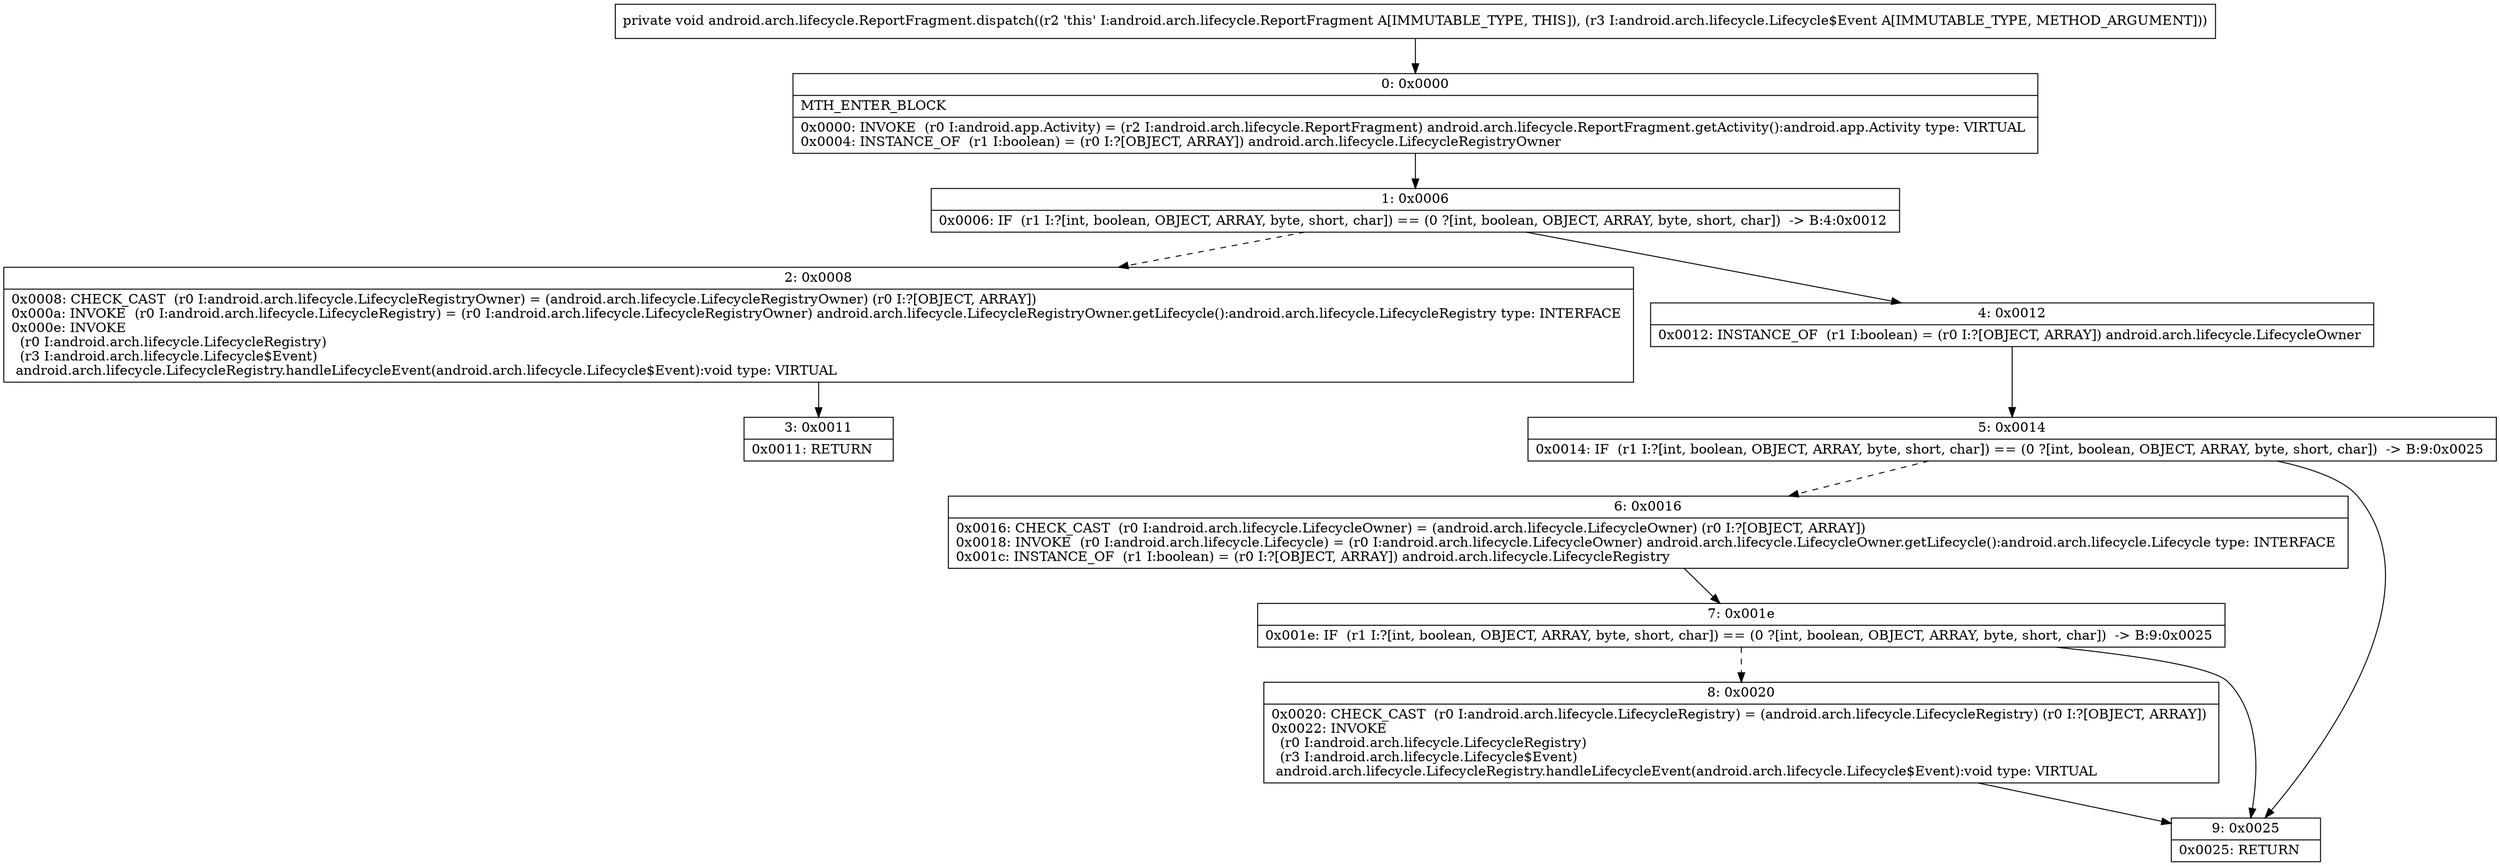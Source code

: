 digraph "CFG forandroid.arch.lifecycle.ReportFragment.dispatch(Landroid\/arch\/lifecycle\/Lifecycle$Event;)V" {
Node_0 [shape=record,label="{0\:\ 0x0000|MTH_ENTER_BLOCK\l|0x0000: INVOKE  (r0 I:android.app.Activity) = (r2 I:android.arch.lifecycle.ReportFragment) android.arch.lifecycle.ReportFragment.getActivity():android.app.Activity type: VIRTUAL \l0x0004: INSTANCE_OF  (r1 I:boolean) = (r0 I:?[OBJECT, ARRAY]) android.arch.lifecycle.LifecycleRegistryOwner \l}"];
Node_1 [shape=record,label="{1\:\ 0x0006|0x0006: IF  (r1 I:?[int, boolean, OBJECT, ARRAY, byte, short, char]) == (0 ?[int, boolean, OBJECT, ARRAY, byte, short, char])  \-\> B:4:0x0012 \l}"];
Node_2 [shape=record,label="{2\:\ 0x0008|0x0008: CHECK_CAST  (r0 I:android.arch.lifecycle.LifecycleRegistryOwner) = (android.arch.lifecycle.LifecycleRegistryOwner) (r0 I:?[OBJECT, ARRAY]) \l0x000a: INVOKE  (r0 I:android.arch.lifecycle.LifecycleRegistry) = (r0 I:android.arch.lifecycle.LifecycleRegistryOwner) android.arch.lifecycle.LifecycleRegistryOwner.getLifecycle():android.arch.lifecycle.LifecycleRegistry type: INTERFACE \l0x000e: INVOKE  \l  (r0 I:android.arch.lifecycle.LifecycleRegistry)\l  (r3 I:android.arch.lifecycle.Lifecycle$Event)\l android.arch.lifecycle.LifecycleRegistry.handleLifecycleEvent(android.arch.lifecycle.Lifecycle$Event):void type: VIRTUAL \l}"];
Node_3 [shape=record,label="{3\:\ 0x0011|0x0011: RETURN   \l}"];
Node_4 [shape=record,label="{4\:\ 0x0012|0x0012: INSTANCE_OF  (r1 I:boolean) = (r0 I:?[OBJECT, ARRAY]) android.arch.lifecycle.LifecycleOwner \l}"];
Node_5 [shape=record,label="{5\:\ 0x0014|0x0014: IF  (r1 I:?[int, boolean, OBJECT, ARRAY, byte, short, char]) == (0 ?[int, boolean, OBJECT, ARRAY, byte, short, char])  \-\> B:9:0x0025 \l}"];
Node_6 [shape=record,label="{6\:\ 0x0016|0x0016: CHECK_CAST  (r0 I:android.arch.lifecycle.LifecycleOwner) = (android.arch.lifecycle.LifecycleOwner) (r0 I:?[OBJECT, ARRAY]) \l0x0018: INVOKE  (r0 I:android.arch.lifecycle.Lifecycle) = (r0 I:android.arch.lifecycle.LifecycleOwner) android.arch.lifecycle.LifecycleOwner.getLifecycle():android.arch.lifecycle.Lifecycle type: INTERFACE \l0x001c: INSTANCE_OF  (r1 I:boolean) = (r0 I:?[OBJECT, ARRAY]) android.arch.lifecycle.LifecycleRegistry \l}"];
Node_7 [shape=record,label="{7\:\ 0x001e|0x001e: IF  (r1 I:?[int, boolean, OBJECT, ARRAY, byte, short, char]) == (0 ?[int, boolean, OBJECT, ARRAY, byte, short, char])  \-\> B:9:0x0025 \l}"];
Node_8 [shape=record,label="{8\:\ 0x0020|0x0020: CHECK_CAST  (r0 I:android.arch.lifecycle.LifecycleRegistry) = (android.arch.lifecycle.LifecycleRegistry) (r0 I:?[OBJECT, ARRAY]) \l0x0022: INVOKE  \l  (r0 I:android.arch.lifecycle.LifecycleRegistry)\l  (r3 I:android.arch.lifecycle.Lifecycle$Event)\l android.arch.lifecycle.LifecycleRegistry.handleLifecycleEvent(android.arch.lifecycle.Lifecycle$Event):void type: VIRTUAL \l}"];
Node_9 [shape=record,label="{9\:\ 0x0025|0x0025: RETURN   \l}"];
MethodNode[shape=record,label="{private void android.arch.lifecycle.ReportFragment.dispatch((r2 'this' I:android.arch.lifecycle.ReportFragment A[IMMUTABLE_TYPE, THIS]), (r3 I:android.arch.lifecycle.Lifecycle$Event A[IMMUTABLE_TYPE, METHOD_ARGUMENT])) }"];
MethodNode -> Node_0;
Node_0 -> Node_1;
Node_1 -> Node_2[style=dashed];
Node_1 -> Node_4;
Node_2 -> Node_3;
Node_4 -> Node_5;
Node_5 -> Node_6[style=dashed];
Node_5 -> Node_9;
Node_6 -> Node_7;
Node_7 -> Node_8[style=dashed];
Node_7 -> Node_9;
Node_8 -> Node_9;
}

